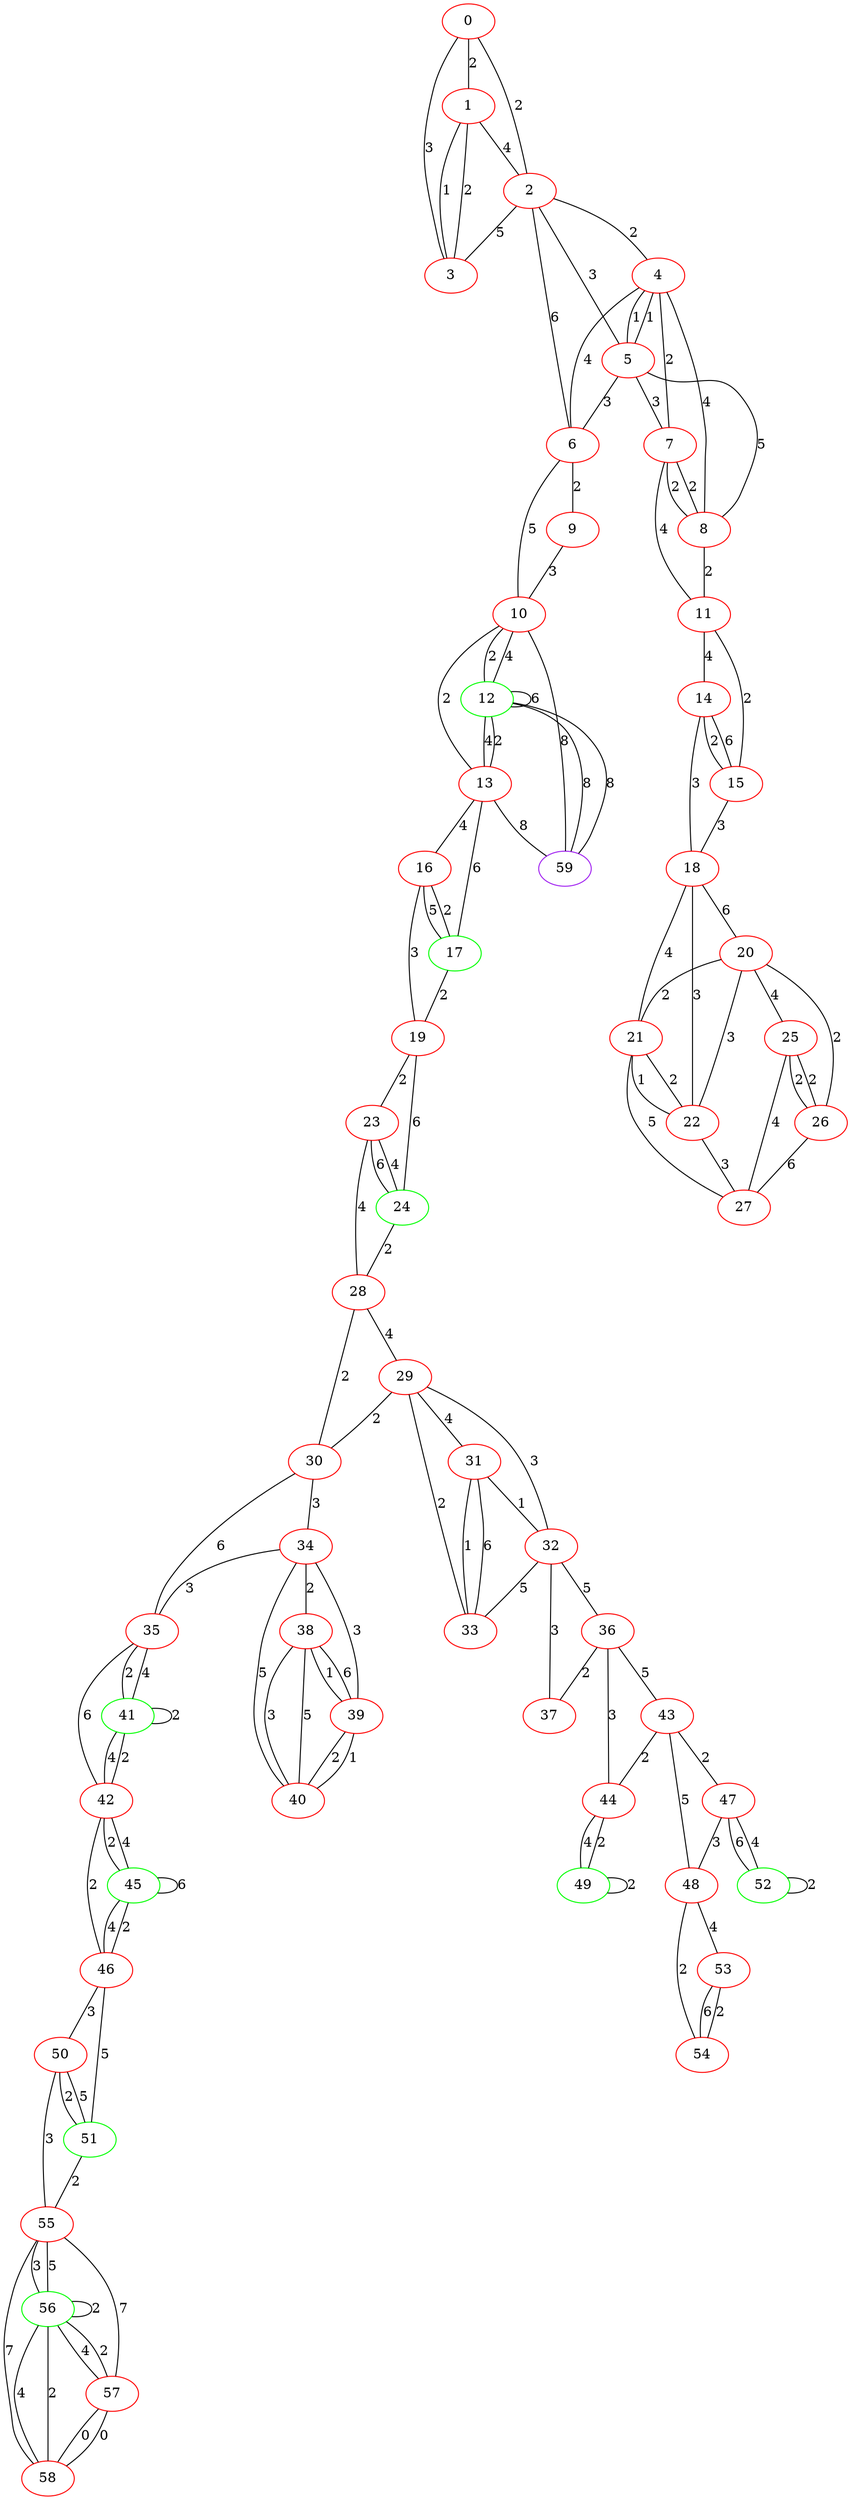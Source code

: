 graph "" {
0 [color=red, weight=1];
1 [color=red, weight=1];
2 [color=red, weight=1];
3 [color=red, weight=1];
4 [color=red, weight=1];
5 [color=red, weight=1];
6 [color=red, weight=1];
7 [color=red, weight=1];
8 [color=red, weight=1];
9 [color=red, weight=1];
10 [color=red, weight=1];
11 [color=red, weight=1];
12 [color=green, weight=2];
13 [color=red, weight=1];
14 [color=red, weight=1];
15 [color=red, weight=1];
16 [color=red, weight=1];
17 [color=green, weight=2];
18 [color=red, weight=1];
19 [color=red, weight=1];
20 [color=red, weight=1];
21 [color=red, weight=1];
22 [color=red, weight=1];
23 [color=red, weight=1];
24 [color=green, weight=2];
25 [color=red, weight=1];
26 [color=red, weight=1];
27 [color=red, weight=1];
28 [color=red, weight=1];
29 [color=red, weight=1];
30 [color=red, weight=1];
31 [color=red, weight=1];
32 [color=red, weight=1];
33 [color=red, weight=1];
34 [color=red, weight=1];
35 [color=red, weight=1];
36 [color=red, weight=1];
37 [color=red, weight=1];
38 [color=red, weight=1];
39 [color=red, weight=1];
40 [color=red, weight=1];
41 [color=green, weight=2];
42 [color=red, weight=1];
43 [color=red, weight=1];
44 [color=red, weight=1];
45 [color=green, weight=2];
46 [color=red, weight=1];
47 [color=red, weight=1];
48 [color=red, weight=1];
49 [color=green, weight=2];
50 [color=red, weight=1];
51 [color=green, weight=2];
52 [color=green, weight=2];
53 [color=red, weight=1];
54 [color=red, weight=1];
55 [color=red, weight=1];
56 [color=green, weight=2];
57 [color=red, weight=1];
58 [color=red, weight=1];
59 [color=purple, weight=4];
0 -- 1  [key=0, label=2];
0 -- 2  [key=0, label=2];
0 -- 3  [key=0, label=3];
1 -- 2  [key=0, label=4];
1 -- 3  [key=0, label=1];
1 -- 3  [key=1, label=2];
2 -- 3  [key=0, label=5];
2 -- 4  [key=0, label=2];
2 -- 5  [key=0, label=3];
2 -- 6  [key=0, label=6];
4 -- 8  [key=0, label=4];
4 -- 5  [key=0, label=1];
4 -- 5  [key=1, label=1];
4 -- 6  [key=0, label=4];
4 -- 7  [key=0, label=2];
5 -- 8  [key=0, label=5];
5 -- 6  [key=0, label=3];
5 -- 7  [key=0, label=3];
6 -- 9  [key=0, label=2];
6 -- 10  [key=0, label=5];
7 -- 8  [key=0, label=2];
7 -- 8  [key=1, label=2];
7 -- 11  [key=0, label=4];
8 -- 11  [key=0, label=2];
9 -- 10  [key=0, label=3];
10 -- 59  [key=0, label=8];
10 -- 12  [key=0, label=2];
10 -- 12  [key=1, label=4];
10 -- 13  [key=0, label=2];
11 -- 14  [key=0, label=4];
11 -- 15  [key=0, label=2];
12 -- 59  [key=0, label=8];
12 -- 59  [key=1, label=8];
12 -- 12  [key=0, label=6];
12 -- 13  [key=0, label=4];
12 -- 13  [key=1, label=2];
13 -- 16  [key=0, label=4];
13 -- 17  [key=0, label=6];
13 -- 59  [key=0, label=8];
14 -- 18  [key=0, label=3];
14 -- 15  [key=0, label=2];
14 -- 15  [key=1, label=6];
15 -- 18  [key=0, label=3];
16 -- 17  [key=0, label=5];
16 -- 17  [key=1, label=2];
16 -- 19  [key=0, label=3];
17 -- 19  [key=0, label=2];
18 -- 20  [key=0, label=6];
18 -- 21  [key=0, label=4];
18 -- 22  [key=0, label=3];
19 -- 24  [key=0, label=6];
19 -- 23  [key=0, label=2];
20 -- 25  [key=0, label=4];
20 -- 26  [key=0, label=2];
20 -- 21  [key=0, label=2];
20 -- 22  [key=0, label=3];
21 -- 27  [key=0, label=5];
21 -- 22  [key=0, label=1];
21 -- 22  [key=1, label=2];
22 -- 27  [key=0, label=3];
23 -- 24  [key=0, label=6];
23 -- 24  [key=1, label=4];
23 -- 28  [key=0, label=4];
24 -- 28  [key=0, label=2];
25 -- 26  [key=0, label=2];
25 -- 26  [key=1, label=2];
25 -- 27  [key=0, label=4];
26 -- 27  [key=0, label=6];
28 -- 29  [key=0, label=4];
28 -- 30  [key=0, label=2];
29 -- 32  [key=0, label=3];
29 -- 33  [key=0, label=2];
29 -- 30  [key=0, label=2];
29 -- 31  [key=0, label=4];
30 -- 34  [key=0, label=3];
30 -- 35  [key=0, label=6];
31 -- 32  [key=0, label=1];
31 -- 33  [key=0, label=1];
31 -- 33  [key=1, label=6];
32 -- 33  [key=0, label=5];
32 -- 37  [key=0, label=3];
32 -- 36  [key=0, label=5];
34 -- 40  [key=0, label=5];
34 -- 35  [key=0, label=3];
34 -- 38  [key=0, label=2];
34 -- 39  [key=0, label=3];
35 -- 41  [key=0, label=2];
35 -- 41  [key=1, label=4];
35 -- 42  [key=0, label=6];
36 -- 43  [key=0, label=5];
36 -- 44  [key=0, label=3];
36 -- 37  [key=0, label=2];
38 -- 40  [key=0, label=3];
38 -- 40  [key=1, label=5];
38 -- 39  [key=0, label=1];
38 -- 39  [key=1, label=6];
39 -- 40  [key=0, label=2];
39 -- 40  [key=1, label=1];
41 -- 41  [key=0, label=2];
41 -- 42  [key=0, label=4];
41 -- 42  [key=1, label=2];
42 -- 45  [key=0, label=2];
42 -- 45  [key=1, label=4];
42 -- 46  [key=0, label=2];
43 -- 48  [key=0, label=5];
43 -- 44  [key=0, label=2];
43 -- 47  [key=0, label=2];
44 -- 49  [key=0, label=4];
44 -- 49  [key=1, label=2];
45 -- 45  [key=0, label=6];
45 -- 46  [key=0, label=4];
45 -- 46  [key=1, label=2];
46 -- 51  [key=0, label=5];
46 -- 50  [key=0, label=3];
47 -- 48  [key=0, label=3];
47 -- 52  [key=0, label=6];
47 -- 52  [key=1, label=4];
48 -- 53  [key=0, label=4];
48 -- 54  [key=0, label=2];
49 -- 49  [key=0, label=2];
50 -- 51  [key=0, label=2];
50 -- 51  [key=1, label=5];
50 -- 55  [key=0, label=3];
51 -- 55  [key=0, label=2];
52 -- 52  [key=0, label=2];
53 -- 54  [key=0, label=6];
53 -- 54  [key=1, label=2];
55 -- 56  [key=0, label=3];
55 -- 56  [key=1, label=5];
55 -- 57  [key=0, label=7];
55 -- 58  [key=0, label=7];
56 -- 56  [key=0, label=2];
56 -- 57  [key=0, label=4];
56 -- 57  [key=1, label=2];
56 -- 58  [key=0, label=4];
56 -- 58  [key=1, label=2];
57 -- 58  [key=0, label=0];
57 -- 58  [key=1, label=0];
}
